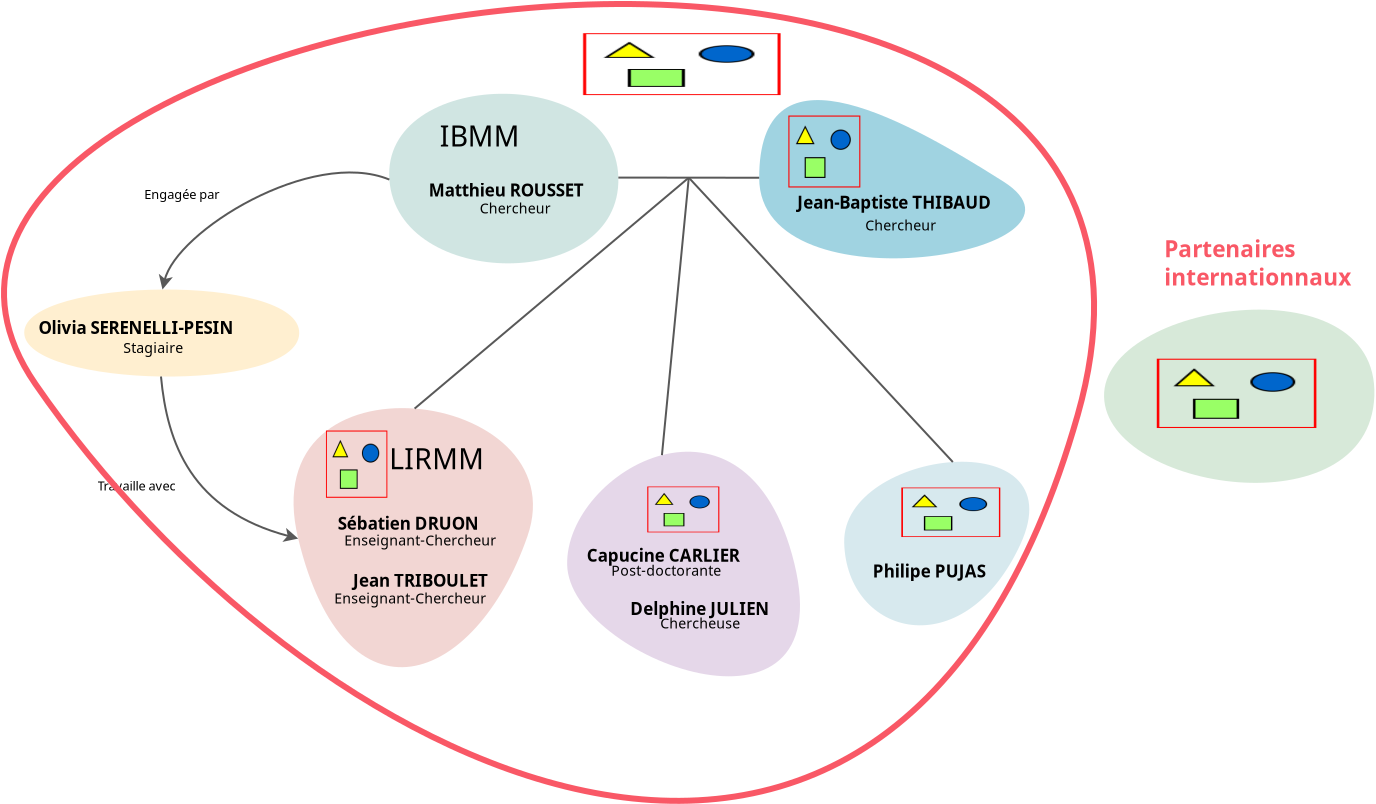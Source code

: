 <?xml version="1.0" encoding="UTF-8"?>
<dia:diagram xmlns:dia="http://www.lysator.liu.se/~alla/dia/">
  <dia:layer name="Arrière-plan" visible="true" connectable="true" active="true">
    <dia:object type="Standard - Beziergon" version="0" id="O0">
      <dia:attribute name="obj_pos">
        <dia:point val="7.339,3.262"/>
      </dia:attribute>
      <dia:attribute name="obj_bb">
        <dia:rectangle val="7.279,-1.079;18.841,7.501"/>
      </dia:attribute>
      <dia:attribute name="bez_points">
        <dia:point val="7.339,3.262"/>
        <dia:point val="7.739,8.814"/>
        <dia:point val="18.939,8.914"/>
        <dia:point val="18.789,3.162"/>
        <dia:point val="18.639,-2.591"/>
        <dia:point val="6.939,-2.291"/>
      </dia:attribute>
      <dia:attribute name="corner_types">
        <dia:enum val="0"/>
        <dia:enum val="0"/>
        <dia:enum val="0"/>
      </dia:attribute>
      <dia:attribute name="line_color">
        <dia:color val="#68cced00"/>
      </dia:attribute>
      <dia:attribute name="line_width">
        <dia:real val="0.1"/>
      </dia:attribute>
      <dia:attribute name="inner_color">
        <dia:color val="#d0e5e2ff"/>
      </dia:attribute>
      <dia:attribute name="show_background">
        <dia:boolean val="true"/>
      </dia:attribute>
      <dia:attribute name="line_style">
        <dia:enum val="4"/>
      </dia:attribute>
      <dia:attribute name="line_join">
        <dia:enum val="2"/>
      </dia:attribute>
    </dia:object>
    <dia:object type="Standard - Text" version="1" id="O1">
      <dia:attribute name="obj_pos">
        <dia:point val="13.264,4.112"/>
      </dia:attribute>
      <dia:attribute name="obj_bb">
        <dia:rectangle val="8.771,3.324;17.758,5.37"/>
      </dia:attribute>
      <dia:attribute name="text">
        <dia:composite type="text">
          <dia:attribute name="string">
            <dia:string>#Matthieu ROUSSET
#</dia:string>
          </dia:attribute>
          <dia:attribute name="font">
            <dia:font family="sans" style="80" name="Helvetica-Bold"/>
          </dia:attribute>
          <dia:attribute name="height">
            <dia:real val="1.058"/>
          </dia:attribute>
          <dia:attribute name="pos">
            <dia:point val="13.264,4.112"/>
          </dia:attribute>
          <dia:attribute name="color">
            <dia:color val="#000000ff"/>
          </dia:attribute>
          <dia:attribute name="alignment">
            <dia:enum val="1"/>
          </dia:attribute>
        </dia:composite>
      </dia:attribute>
      <dia:attribute name="valign">
        <dia:enum val="3"/>
      </dia:attribute>
    </dia:object>
    <dia:object type="Standard - Beziergon" version="0" id="O2">
      <dia:attribute name="obj_pos">
        <dia:point val="16.229,22.525"/>
      </dia:attribute>
      <dia:attribute name="obj_bb">
        <dia:rectangle val="16.178,16.819;27.922,28.149"/>
      </dia:attribute>
      <dia:attribute name="bez_points">
        <dia:point val="16.229,22.525"/>
        <dia:point val="16.339,27.212"/>
        <dia:point val="29.989,32.312"/>
        <dia:point val="27.589,22.459"/>
        <dia:point val="25.189,12.606"/>
        <dia:point val="16.119,17.838"/>
      </dia:attribute>
      <dia:attribute name="corner_types">
        <dia:enum val="0"/>
        <dia:enum val="0"/>
        <dia:enum val="0"/>
      </dia:attribute>
      <dia:attribute name="line_color">
        <dia:color val="#b480c200"/>
      </dia:attribute>
      <dia:attribute name="inner_color">
        <dia:color val="#e5d7e9ff"/>
      </dia:attribute>
      <dia:attribute name="show_background">
        <dia:boolean val="true"/>
      </dia:attribute>
    </dia:object>
    <dia:object type="Standard - Text" version="1" id="O3">
      <dia:attribute name="obj_pos">
        <dia:point val="9.864,1.612"/>
      </dia:attribute>
      <dia:attribute name="obj_bb">
        <dia:rectangle val="9.864,0.302;13.682,1.947"/>
      </dia:attribute>
      <dia:attribute name="text">
        <dia:composite type="text">
          <dia:attribute name="string">
            <dia:string>#IBMM#</dia:string>
          </dia:attribute>
          <dia:attribute name="font">
            <dia:font family="sans" style="0" name="Helvetica"/>
          </dia:attribute>
          <dia:attribute name="height">
            <dia:real val="1.764"/>
          </dia:attribute>
          <dia:attribute name="pos">
            <dia:point val="9.864,1.612"/>
          </dia:attribute>
          <dia:attribute name="color">
            <dia:color val="#000000ff"/>
          </dia:attribute>
          <dia:attribute name="alignment">
            <dia:enum val="0"/>
          </dia:attribute>
        </dia:composite>
      </dia:attribute>
      <dia:attribute name="valign">
        <dia:enum val="3"/>
      </dia:attribute>
    </dia:object>
    <dia:object type="Standard - Text" version="1" id="O4">
      <dia:attribute name="obj_pos">
        <dia:point val="11.864,4.962"/>
      </dia:attribute>
      <dia:attribute name="obj_bb">
        <dia:rectangle val="11.864,4.307;15.524,5.129"/>
      </dia:attribute>
      <dia:attribute name="text">
        <dia:composite type="text">
          <dia:attribute name="string">
            <dia:string>#Chercheur#</dia:string>
          </dia:attribute>
          <dia:attribute name="font">
            <dia:font family="sans" style="0" name="Helvetica"/>
          </dia:attribute>
          <dia:attribute name="height">
            <dia:real val="0.882"/>
          </dia:attribute>
          <dia:attribute name="pos">
            <dia:point val="11.864,4.962"/>
          </dia:attribute>
          <dia:attribute name="color">
            <dia:color val="#000000ff"/>
          </dia:attribute>
          <dia:attribute name="alignment">
            <dia:enum val="0"/>
          </dia:attribute>
        </dia:composite>
      </dia:attribute>
      <dia:attribute name="valign">
        <dia:enum val="3"/>
      </dia:attribute>
    </dia:object>
    <dia:object type="Standard - Text" version="1" id="O5">
      <dia:attribute name="obj_pos">
        <dia:point val="17.209,22.368"/>
      </dia:attribute>
      <dia:attribute name="obj_bb">
        <dia:rectangle val="17.209,21.581;25.892,22.568"/>
      </dia:attribute>
      <dia:attribute name="text">
        <dia:composite type="text">
          <dia:attribute name="string">
            <dia:string>#Capucine CARLIER#</dia:string>
          </dia:attribute>
          <dia:attribute name="font">
            <dia:font family="sans" style="80" name="Helvetica-Bold"/>
          </dia:attribute>
          <dia:attribute name="height">
            <dia:real val="1.058"/>
          </dia:attribute>
          <dia:attribute name="pos">
            <dia:point val="17.209,22.368"/>
          </dia:attribute>
          <dia:attribute name="color">
            <dia:color val="#000000ff"/>
          </dia:attribute>
          <dia:attribute name="alignment">
            <dia:enum val="0"/>
          </dia:attribute>
        </dia:composite>
      </dia:attribute>
      <dia:attribute name="valign">
        <dia:enum val="3"/>
      </dia:attribute>
    </dia:object>
    <dia:object type="Standard - Text" version="1" id="O6">
      <dia:attribute name="obj_pos">
        <dia:point val="18.434,23.068"/>
      </dia:attribute>
      <dia:attribute name="obj_bb">
        <dia:rectangle val="18.434,22.413;24.027,23.236"/>
      </dia:attribute>
      <dia:attribute name="text">
        <dia:composite type="text">
          <dia:attribute name="string">
            <dia:string>#Post-doctorante#</dia:string>
          </dia:attribute>
          <dia:attribute name="font">
            <dia:font family="sans" style="0" name="Helvetica"/>
          </dia:attribute>
          <dia:attribute name="height">
            <dia:real val="0.882"/>
          </dia:attribute>
          <dia:attribute name="pos">
            <dia:point val="18.434,23.068"/>
          </dia:attribute>
          <dia:attribute name="color">
            <dia:color val="#000000ff"/>
          </dia:attribute>
          <dia:attribute name="alignment">
            <dia:enum val="0"/>
          </dia:attribute>
        </dia:composite>
      </dia:attribute>
      <dia:attribute name="valign">
        <dia:enum val="3"/>
      </dia:attribute>
    </dia:object>
    <dia:object type="Standard - Beziergon" version="0" id="O7">
      <dia:attribute name="obj_pos">
        <dia:point val="25.83,3.17"/>
      </dia:attribute>
      <dia:attribute name="obj_bb">
        <dia:rectangle val="25.78,-0.763;39.178,7.251"/>
      </dia:attribute>
      <dia:attribute name="bez_points">
        <dia:point val="25.83,3.17"/>
        <dia:point val="25.821,9.93"/>
        <dia:point val="43.639,6.909"/>
        <dia:point val="38.039,3.359"/>
        <dia:point val="32.439,-0.191"/>
        <dia:point val="25.839,-3.591"/>
      </dia:attribute>
      <dia:attribute name="corner_types">
        <dia:enum val="0"/>
        <dia:enum val="0"/>
        <dia:enum val="0"/>
      </dia:attribute>
      <dia:attribute name="line_color">
        <dia:color val="#00284d00"/>
      </dia:attribute>
      <dia:attribute name="inner_color">
        <dia:color val="#a0d3e1ff"/>
      </dia:attribute>
      <dia:attribute name="show_background">
        <dia:boolean val="true"/>
      </dia:attribute>
    </dia:object>
    <dia:object type="Standard - Text" version="1" id="O8">
      <dia:attribute name="obj_pos">
        <dia:point val="19.379,25.037"/>
      </dia:attribute>
      <dia:attribute name="obj_bb">
        <dia:rectangle val="19.379,24.249;27.059,25.237"/>
      </dia:attribute>
      <dia:attribute name="text">
        <dia:composite type="text">
          <dia:attribute name="string">
            <dia:string>#Delphine JULIEN#</dia:string>
          </dia:attribute>
          <dia:attribute name="font">
            <dia:font family="sans" style="80" name="Helvetica-Bold"/>
          </dia:attribute>
          <dia:attribute name="height">
            <dia:real val="1.058"/>
          </dia:attribute>
          <dia:attribute name="pos">
            <dia:point val="19.379,25.037"/>
          </dia:attribute>
          <dia:attribute name="color">
            <dia:color val="#000000ff"/>
          </dia:attribute>
          <dia:attribute name="alignment">
            <dia:enum val="0"/>
          </dia:attribute>
        </dia:composite>
      </dia:attribute>
      <dia:attribute name="valign">
        <dia:enum val="3"/>
      </dia:attribute>
    </dia:object>
    <dia:object type="Standard - Text" version="1" id="O9">
      <dia:attribute name="obj_pos">
        <dia:point val="20.879,25.706"/>
      </dia:attribute>
      <dia:attribute name="obj_bb">
        <dia:rectangle val="20.879,25.051;25.049,25.873"/>
      </dia:attribute>
      <dia:attribute name="text">
        <dia:composite type="text">
          <dia:attribute name="string">
            <dia:string>#Chercheuse#</dia:string>
          </dia:attribute>
          <dia:attribute name="font">
            <dia:font family="sans" style="0" name="Helvetica"/>
          </dia:attribute>
          <dia:attribute name="height">
            <dia:real val="0.882"/>
          </dia:attribute>
          <dia:attribute name="pos">
            <dia:point val="20.879,25.706"/>
          </dia:attribute>
          <dia:attribute name="color">
            <dia:color val="#000000ff"/>
          </dia:attribute>
          <dia:attribute name="alignment">
            <dia:enum val="0"/>
          </dia:attribute>
        </dia:composite>
      </dia:attribute>
      <dia:attribute name="valign">
        <dia:enum val="3"/>
      </dia:attribute>
    </dia:object>
    <dia:object type="Standard - Text" version="1" id="O10">
      <dia:attribute name="obj_pos">
        <dia:point val="32.578,4.723"/>
      </dia:attribute>
      <dia:attribute name="obj_bb">
        <dia:rectangle val="27.088,3.936;38.068,4.923"/>
      </dia:attribute>
      <dia:attribute name="text">
        <dia:composite type="text">
          <dia:attribute name="string">
            <dia:string>#Jean-Baptiste THIBAUD#</dia:string>
          </dia:attribute>
          <dia:attribute name="font">
            <dia:font family="sans" style="80" name="Helvetica-Bold"/>
          </dia:attribute>
          <dia:attribute name="height">
            <dia:real val="1.058"/>
          </dia:attribute>
          <dia:attribute name="pos">
            <dia:point val="32.578,4.723"/>
          </dia:attribute>
          <dia:attribute name="color">
            <dia:color val="#000000ff"/>
          </dia:attribute>
          <dia:attribute name="alignment">
            <dia:enum val="1"/>
          </dia:attribute>
        </dia:composite>
      </dia:attribute>
      <dia:attribute name="valign">
        <dia:enum val="3"/>
      </dia:attribute>
    </dia:object>
    <dia:object type="Standard - Text" version="1" id="O11">
      <dia:attribute name="obj_pos">
        <dia:point val="25.889,10.581"/>
      </dia:attribute>
      <dia:attribute name="obj_bb">
        <dia:rectangle val="25.889,9.986;25.889,10.733"/>
      </dia:attribute>
      <dia:attribute name="text">
        <dia:composite type="text">
          <dia:attribute name="string">
            <dia:string>##</dia:string>
          </dia:attribute>
          <dia:attribute name="font">
            <dia:font family="sans" style="0" name="Helvetica"/>
          </dia:attribute>
          <dia:attribute name="height">
            <dia:real val="0.8"/>
          </dia:attribute>
          <dia:attribute name="pos">
            <dia:point val="25.889,10.581"/>
          </dia:attribute>
          <dia:attribute name="color">
            <dia:color val="#000000ff"/>
          </dia:attribute>
          <dia:attribute name="alignment">
            <dia:enum val="0"/>
          </dia:attribute>
        </dia:composite>
      </dia:attribute>
      <dia:attribute name="valign">
        <dia:enum val="3"/>
      </dia:attribute>
    </dia:object>
    <dia:object type="Standard - Text" version="1" id="O12">
      <dia:attribute name="obj_pos">
        <dia:point val="31.129,5.806"/>
      </dia:attribute>
      <dia:attribute name="obj_bb">
        <dia:rectangle val="31.129,5.151;34.789,5.973"/>
      </dia:attribute>
      <dia:attribute name="text">
        <dia:composite type="text">
          <dia:attribute name="string">
            <dia:string>#Chercheur#</dia:string>
          </dia:attribute>
          <dia:attribute name="font">
            <dia:font family="sans" style="0" name="Helvetica"/>
          </dia:attribute>
          <dia:attribute name="height">
            <dia:real val="0.882"/>
          </dia:attribute>
          <dia:attribute name="pos">
            <dia:point val="31.129,5.806"/>
          </dia:attribute>
          <dia:attribute name="color">
            <dia:color val="#000000ff"/>
          </dia:attribute>
          <dia:attribute name="alignment">
            <dia:enum val="0"/>
          </dia:attribute>
        </dia:composite>
      </dia:attribute>
      <dia:attribute name="valign">
        <dia:enum val="3"/>
      </dia:attribute>
    </dia:object>
    <dia:object type="Standard - Beziergon" version="0" id="O13">
      <dia:attribute name="obj_pos">
        <dia:point val="2.781,21.212"/>
      </dia:attribute>
      <dia:attribute name="obj_bb">
        <dia:rectangle val="2.498,14.638;14.569,27.693"/>
      </dia:attribute>
      <dia:attribute name="bez_points">
        <dia:point val="2.781,21.212"/>
        <dia:point val="5.139,30.959"/>
        <dia:point val="11.639,28.559"/>
        <dia:point val="14.239,21.109"/>
        <dia:point val="16.839,13.659"/>
        <dia:point val="0.422,11.466"/>
      </dia:attribute>
      <dia:attribute name="corner_types">
        <dia:enum val="0"/>
        <dia:enum val="0"/>
        <dia:enum val="0"/>
      </dia:attribute>
      <dia:attribute name="line_color">
        <dia:color val="#da808000"/>
      </dia:attribute>
      <dia:attribute name="inner_color">
        <dia:color val="#f2d6d3ff"/>
      </dia:attribute>
      <dia:attribute name="show_background">
        <dia:boolean val="true"/>
      </dia:attribute>
      <dia:attribute name="line_style">
        <dia:enum val="4"/>
      </dia:attribute>
    </dia:object>
    <dia:object type="Standard - Text" version="1" id="O14">
      <dia:attribute name="obj_pos">
        <dia:point val="7.329,17.748"/>
      </dia:attribute>
      <dia:attribute name="obj_bb">
        <dia:rectangle val="7.329,16.438;11.944,18.083"/>
      </dia:attribute>
      <dia:attribute name="text">
        <dia:composite type="text">
          <dia:attribute name="string">
            <dia:string>#LIRMM#</dia:string>
          </dia:attribute>
          <dia:attribute name="font">
            <dia:font family="sans" style="0" name="Helvetica"/>
          </dia:attribute>
          <dia:attribute name="height">
            <dia:real val="1.764"/>
          </dia:attribute>
          <dia:attribute name="pos">
            <dia:point val="7.329,17.748"/>
          </dia:attribute>
          <dia:attribute name="color">
            <dia:color val="#000000ff"/>
          </dia:attribute>
          <dia:attribute name="alignment">
            <dia:enum val="0"/>
          </dia:attribute>
        </dia:composite>
      </dia:attribute>
      <dia:attribute name="valign">
        <dia:enum val="3"/>
      </dia:attribute>
    </dia:object>
    <dia:object type="Standard - Text" version="1" id="O15">
      <dia:attribute name="obj_pos">
        <dia:point val="8.278,20.773"/>
      </dia:attribute>
      <dia:attribute name="obj_bb">
        <dia:rectangle val="4.278,19.986;12.278,20.973"/>
      </dia:attribute>
      <dia:attribute name="text">
        <dia:composite type="text">
          <dia:attribute name="string">
            <dia:string>#Sébatien DRUON#</dia:string>
          </dia:attribute>
          <dia:attribute name="font">
            <dia:font family="sans" style="80" name="Helvetica-Bold"/>
          </dia:attribute>
          <dia:attribute name="height">
            <dia:real val="1.058"/>
          </dia:attribute>
          <dia:attribute name="pos">
            <dia:point val="8.278,20.773"/>
          </dia:attribute>
          <dia:attribute name="color">
            <dia:color val="#000000ff"/>
          </dia:attribute>
          <dia:attribute name="alignment">
            <dia:enum val="1"/>
          </dia:attribute>
        </dia:composite>
      </dia:attribute>
      <dia:attribute name="valign">
        <dia:enum val="3"/>
      </dia:attribute>
    </dia:object>
    <dia:object type="Standard - Text" version="1" id="O16">
      <dia:attribute name="obj_pos">
        <dia:point val="5.079,21.556"/>
      </dia:attribute>
      <dia:attribute name="obj_bb">
        <dia:rectangle val="5.079,20.901;12.937,21.723"/>
      </dia:attribute>
      <dia:attribute name="text">
        <dia:composite type="text">
          <dia:attribute name="string">
            <dia:string>#Enseignant-Chercheur#</dia:string>
          </dia:attribute>
          <dia:attribute name="font">
            <dia:font family="sans" style="0" name="Helvetica"/>
          </dia:attribute>
          <dia:attribute name="height">
            <dia:real val="0.882"/>
          </dia:attribute>
          <dia:attribute name="pos">
            <dia:point val="5.079,21.556"/>
          </dia:attribute>
          <dia:attribute name="color">
            <dia:color val="#000000ff"/>
          </dia:attribute>
          <dia:attribute name="alignment">
            <dia:enum val="0"/>
          </dia:attribute>
        </dia:composite>
      </dia:attribute>
      <dia:attribute name="valign">
        <dia:enum val="3"/>
      </dia:attribute>
    </dia:object>
    <dia:object type="Standard - Text" version="1" id="O17">
      <dia:attribute name="obj_pos">
        <dia:point val="8.894,23.623"/>
      </dia:attribute>
      <dia:attribute name="obj_bb">
        <dia:rectangle val="5.068,22.836;12.72,23.823"/>
      </dia:attribute>
      <dia:attribute name="text">
        <dia:composite type="text">
          <dia:attribute name="string">
            <dia:string>#Jean TRIBOULET#</dia:string>
          </dia:attribute>
          <dia:attribute name="font">
            <dia:font family="sans" style="80" name="Helvetica-Bold"/>
          </dia:attribute>
          <dia:attribute name="height">
            <dia:real val="1.058"/>
          </dia:attribute>
          <dia:attribute name="pos">
            <dia:point val="8.894,23.623"/>
          </dia:attribute>
          <dia:attribute name="color">
            <dia:color val="#000000ff"/>
          </dia:attribute>
          <dia:attribute name="alignment">
            <dia:enum val="1"/>
          </dia:attribute>
        </dia:composite>
      </dia:attribute>
      <dia:attribute name="valign">
        <dia:enum val="3"/>
      </dia:attribute>
    </dia:object>
    <dia:object type="Standard - Text" version="1" id="O18">
      <dia:attribute name="obj_pos">
        <dia:point val="4.579,24.456"/>
      </dia:attribute>
      <dia:attribute name="obj_bb">
        <dia:rectangle val="4.579,23.801;12.437,24.623"/>
      </dia:attribute>
      <dia:attribute name="text">
        <dia:composite type="text">
          <dia:attribute name="string">
            <dia:string>#Enseignant-Chercheur#</dia:string>
          </dia:attribute>
          <dia:attribute name="font">
            <dia:font family="sans" style="0" name="Helvetica"/>
          </dia:attribute>
          <dia:attribute name="height">
            <dia:real val="0.882"/>
          </dia:attribute>
          <dia:attribute name="pos">
            <dia:point val="4.579,24.456"/>
          </dia:attribute>
          <dia:attribute name="color">
            <dia:color val="#000000ff"/>
          </dia:attribute>
          <dia:attribute name="alignment">
            <dia:enum val="0"/>
          </dia:attribute>
        </dia:composite>
      </dia:attribute>
      <dia:attribute name="valign">
        <dia:enum val="3"/>
      </dia:attribute>
    </dia:object>
    <dia:object type="Standard - Beziergon" version="0" id="O19">
      <dia:attribute name="obj_pos">
        <dia:point val="30.081,21.412"/>
      </dia:attribute>
      <dia:attribute name="obj_bb">
        <dia:rectangle val="30.03,17.32;39.386,25.6"/>
      </dia:attribute>
      <dia:attribute name="bez_points">
        <dia:point val="30.081,21.412"/>
        <dia:point val="30.191,26.099"/>
        <dia:point val="36.042,27.667"/>
        <dia:point val="38.891,21.499"/>
        <dia:point val="41.739,15.331"/>
        <dia:point val="29.971,16.726"/>
      </dia:attribute>
      <dia:attribute name="corner_types">
        <dia:enum val="0"/>
        <dia:enum val="0"/>
        <dia:enum val="0"/>
      </dia:attribute>
      <dia:attribute name="line_color">
        <dia:color val="#27acd600"/>
      </dia:attribute>
      <dia:attribute name="inner_color">
        <dia:color val="#d7e9eeff"/>
      </dia:attribute>
      <dia:attribute name="show_background">
        <dia:boolean val="true"/>
      </dia:attribute>
    </dia:object>
    <dia:object type="Standard - Text" version="1" id="O20">
      <dia:attribute name="obj_pos">
        <dia:point val="34.336,23.156"/>
      </dia:attribute>
      <dia:attribute name="obj_bb">
        <dia:rectangle val="31.108,22.368;37.563,24.414"/>
      </dia:attribute>
      <dia:attribute name="text">
        <dia:composite type="text">
          <dia:attribute name="string">
            <dia:string>#Philipe PUJAS
#</dia:string>
          </dia:attribute>
          <dia:attribute name="font">
            <dia:font family="sans" style="80" name="Helvetica-Bold"/>
          </dia:attribute>
          <dia:attribute name="height">
            <dia:real val="1.058"/>
          </dia:attribute>
          <dia:attribute name="pos">
            <dia:point val="34.336,23.156"/>
          </dia:attribute>
          <dia:attribute name="color">
            <dia:color val="#000000ff"/>
          </dia:attribute>
          <dia:attribute name="alignment">
            <dia:enum val="1"/>
          </dia:attribute>
        </dia:composite>
      </dia:attribute>
      <dia:attribute name="valign">
        <dia:enum val="3"/>
      </dia:attribute>
    </dia:object>
    <dia:object type="Standard - Image" version="0" id="O21">
      <dia:attribute name="obj_pos">
        <dia:point val="27.289,0.059"/>
      </dia:attribute>
      <dia:attribute name="obj_bb">
        <dia:rectangle val="27.289,0.059;30.889,3.659"/>
      </dia:attribute>
      <dia:attribute name="elem_corner">
        <dia:point val="27.289,0.059"/>
      </dia:attribute>
      <dia:attribute name="elem_width">
        <dia:real val="3.6"/>
      </dia:attribute>
      <dia:attribute name="elem_height">
        <dia:real val="3.6"/>
      </dia:attribute>
      <dia:attribute name="draw_border">
        <dia:boolean val="false"/>
      </dia:attribute>
      <dia:attribute name="keep_aspect">
        <dia:boolean val="true"/>
      </dia:attribute>
      <dia:attribute name="file">
        <dia:string>#/home/olivia/superbeelive/rapport/images/logo/cnrs_logo.png#</dia:string>
      </dia:attribute>
    </dia:object>
    <dia:object type="Standard - Image" version="0" id="O22">
      <dia:attribute name="obj_pos">
        <dia:point val="4.169,15.809"/>
      </dia:attribute>
      <dia:attribute name="obj_bb">
        <dia:rectangle val="4.169,15.809;7.239,19.173"/>
      </dia:attribute>
      <dia:attribute name="elem_corner">
        <dia:point val="4.169,15.809"/>
      </dia:attribute>
      <dia:attribute name="elem_width">
        <dia:real val="3.07"/>
      </dia:attribute>
      <dia:attribute name="elem_height">
        <dia:real val="3.364"/>
      </dia:attribute>
      <dia:attribute name="draw_border">
        <dia:boolean val="false"/>
      </dia:attribute>
      <dia:attribute name="keep_aspect">
        <dia:boolean val="true"/>
      </dia:attribute>
      <dia:attribute name="file">
        <dia:string>#/home/olivia/superbeelive/rapport/images/logo/logo_lirmm.png#</dia:string>
      </dia:attribute>
    </dia:object>
    <dia:object type="Standard - Image" version="0" id="O23">
      <dia:attribute name="obj_pos">
        <dia:point val="20.234,18.609"/>
      </dia:attribute>
      <dia:attribute name="obj_bb">
        <dia:rectangle val="20.234,18.609;23.839,20.902"/>
      </dia:attribute>
      <dia:attribute name="elem_corner">
        <dia:point val="20.234,18.609"/>
      </dia:attribute>
      <dia:attribute name="elem_width">
        <dia:real val="3.605"/>
      </dia:attribute>
      <dia:attribute name="elem_height">
        <dia:real val="2.293"/>
      </dia:attribute>
      <dia:attribute name="draw_border">
        <dia:boolean val="false"/>
      </dia:attribute>
      <dia:attribute name="keep_aspect">
        <dia:boolean val="true"/>
      </dia:attribute>
      <dia:attribute name="file">
        <dia:string>#/home/olivia/superbeelive/rapport/images/logo/logo_lmgc.png#</dia:string>
      </dia:attribute>
    </dia:object>
    <dia:object type="Standard - Image" version="0" id="O24">
      <dia:attribute name="obj_pos">
        <dia:point val="32.939,18.659"/>
      </dia:attribute>
      <dia:attribute name="obj_bb">
        <dia:rectangle val="32.939,18.659;37.889,21.134"/>
      </dia:attribute>
      <dia:attribute name="elem_corner">
        <dia:point val="32.939,18.659"/>
      </dia:attribute>
      <dia:attribute name="elem_width">
        <dia:real val="4.95"/>
      </dia:attribute>
      <dia:attribute name="elem_height">
        <dia:real val="2.475"/>
      </dia:attribute>
      <dia:attribute name="draw_border">
        <dia:boolean val="false"/>
      </dia:attribute>
      <dia:attribute name="keep_aspect">
        <dia:boolean val="true"/>
      </dia:attribute>
      <dia:attribute name="file">
        <dia:string>#/home/olivia/superbeelive/rapport/images/logo/logo_iutbeziers.png#</dia:string>
      </dia:attribute>
    </dia:object>
    <dia:object type="Standard - Line" version="0" id="O25">
      <dia:attribute name="obj_pos">
        <dia:point val="18.789,3.162"/>
      </dia:attribute>
      <dia:attribute name="obj_bb">
        <dia:rectangle val="18.739,3.112;25.88,3.22"/>
      </dia:attribute>
      <dia:attribute name="conn_endpoints">
        <dia:point val="18.789,3.162"/>
        <dia:point val="25.83,3.17"/>
      </dia:attribute>
      <dia:attribute name="numcp">
        <dia:int val="1"/>
      </dia:attribute>
      <dia:attribute name="line_color">
        <dia:color val="#585858ff"/>
      </dia:attribute>
      <dia:connections>
        <dia:connection handle="0" to="O0" connection="2"/>
        <dia:connection handle="1" to="O7" connection="0"/>
      </dia:connections>
    </dia:object>
    <dia:object type="Standard - Line" version="0" id="O26">
      <dia:attribute name="obj_pos">
        <dia:point val="22.31,3.166"/>
      </dia:attribute>
      <dia:attribute name="obj_bb">
        <dia:rectangle val="8.53,3.095;22.38,14.782"/>
      </dia:attribute>
      <dia:attribute name="conn_endpoints">
        <dia:point val="22.31,3.166"/>
        <dia:point val="8.601,14.712"/>
      </dia:attribute>
      <dia:attribute name="numcp">
        <dia:int val="1"/>
      </dia:attribute>
      <dia:attribute name="line_color">
        <dia:color val="#585858ff"/>
      </dia:attribute>
      <dia:connections>
        <dia:connection handle="0" to="O25" connection="0"/>
        <dia:connection handle="1" to="O13" connection="3"/>
      </dia:connections>
    </dia:object>
    <dia:object type="Standard - Line" version="0" id="O27">
      <dia:attribute name="obj_pos">
        <dia:point val="22.31,3.166"/>
      </dia:attribute>
      <dia:attribute name="obj_bb">
        <dia:rectangle val="20.913,3.111;22.364,17.094"/>
      </dia:attribute>
      <dia:attribute name="conn_endpoints">
        <dia:point val="22.31,3.166"/>
        <dia:point val="20.968,17.04"/>
      </dia:attribute>
      <dia:attribute name="numcp">
        <dia:int val="1"/>
      </dia:attribute>
      <dia:attribute name="line_color">
        <dia:color val="#585858ff"/>
      </dia:attribute>
      <dia:connections>
        <dia:connection handle="0" to="O25" connection="0"/>
        <dia:connection handle="1" to="O2" connection="3"/>
      </dia:connections>
    </dia:object>
    <dia:object type="Standard - Line" version="0" id="O28">
      <dia:attribute name="obj_pos">
        <dia:point val="22.31,3.166"/>
      </dia:attribute>
      <dia:attribute name="obj_bb">
        <dia:rectangle val="22.239,3.095;35.583,17.456"/>
      </dia:attribute>
      <dia:attribute name="conn_endpoints">
        <dia:point val="22.31,3.166"/>
        <dia:point val="35.513,17.385"/>
      </dia:attribute>
      <dia:attribute name="numcp">
        <dia:int val="1"/>
      </dia:attribute>
      <dia:attribute name="line_color">
        <dia:color val="#585858ff"/>
      </dia:attribute>
      <dia:connections>
        <dia:connection handle="0" to="O25" connection="0"/>
        <dia:connection handle="1" to="O19" connection="3"/>
      </dia:connections>
    </dia:object>
    <dia:object type="Standard - Image" version="0" id="O29">
      <dia:attribute name="obj_pos">
        <dia:point val="17.026,-4.057"/>
      </dia:attribute>
      <dia:attribute name="obj_bb">
        <dia:rectangle val="17.026,-4.057;26.904,-0.962"/>
      </dia:attribute>
      <dia:attribute name="elem_corner">
        <dia:point val="17.026,-4.057"/>
      </dia:attribute>
      <dia:attribute name="elem_width">
        <dia:real val="9.877"/>
      </dia:attribute>
      <dia:attribute name="elem_height">
        <dia:real val="3.095"/>
      </dia:attribute>
      <dia:attribute name="draw_border">
        <dia:boolean val="false"/>
      </dia:attribute>
      <dia:attribute name="keep_aspect">
        <dia:boolean val="true"/>
      </dia:attribute>
      <dia:attribute name="file">
        <dia:string>#/home/olivia/superbeelive/rapport/images/logo/um_logo.png#</dia:string>
      </dia:attribute>
    </dia:object>
    <dia:object type="Standard - Beziergon" version="0" id="O30">
      <dia:attribute name="obj_pos">
        <dia:point val="2.832,10.959"/>
      </dia:attribute>
      <dia:attribute name="obj_bb">
        <dia:rectangle val="-10.968,8.708;2.883,13.162"/>
      </dia:attribute>
      <dia:attribute name="bez_points">
        <dia:point val="2.832,10.959"/>
        <dia:point val="2.932,7.909"/>
        <dia:point val="-10.918,8.159"/>
        <dia:point val="-10.918,10.909"/>
        <dia:point val="-10.918,13.659"/>
        <dia:point val="2.732,14.009"/>
      </dia:attribute>
      <dia:attribute name="corner_types">
        <dia:enum val="0"/>
        <dia:enum val="0"/>
        <dia:enum val="0"/>
      </dia:attribute>
      <dia:attribute name="line_color">
        <dia:color val="#f4ffc300"/>
      </dia:attribute>
      <dia:attribute name="inner_color">
        <dia:color val="#ffefd0ff"/>
      </dia:attribute>
      <dia:attribute name="show_background">
        <dia:boolean val="true"/>
      </dia:attribute>
    </dia:object>
    <dia:object type="Standard - Text" version="1" id="O31">
      <dia:attribute name="obj_pos">
        <dia:point val="-10.206,10.983"/>
      </dia:attribute>
      <dia:attribute name="obj_bb">
        <dia:rectangle val="-10.206,10.196;1.084,11.183"/>
      </dia:attribute>
      <dia:attribute name="text">
        <dia:composite type="text">
          <dia:attribute name="string">
            <dia:string>#Olivia SERENELLI-PESIN#</dia:string>
          </dia:attribute>
          <dia:attribute name="font">
            <dia:font family="sans" style="80" name="Helvetica-Bold"/>
          </dia:attribute>
          <dia:attribute name="height">
            <dia:real val="1.058"/>
          </dia:attribute>
          <dia:attribute name="pos">
            <dia:point val="-10.206,10.983"/>
          </dia:attribute>
          <dia:attribute name="color">
            <dia:color val="#000000ff"/>
          </dia:attribute>
          <dia:attribute name="alignment">
            <dia:enum val="0"/>
          </dia:attribute>
        </dia:composite>
      </dia:attribute>
      <dia:attribute name="valign">
        <dia:enum val="3"/>
      </dia:attribute>
    </dia:object>
    <dia:object type="Standard - Text" version="1" id="O32">
      <dia:attribute name="obj_pos">
        <dia:point val="-5.962,11.934"/>
      </dia:attribute>
      <dia:attribute name="obj_bb">
        <dia:rectangle val="-5.962,11.279;-2.824,12.101"/>
      </dia:attribute>
      <dia:attribute name="text">
        <dia:composite type="text">
          <dia:attribute name="string">
            <dia:string>#Stagiaire#</dia:string>
          </dia:attribute>
          <dia:attribute name="font">
            <dia:font family="sans" style="0" name="Helvetica"/>
          </dia:attribute>
          <dia:attribute name="height">
            <dia:real val="0.882"/>
          </dia:attribute>
          <dia:attribute name="pos">
            <dia:point val="-5.962,11.934"/>
          </dia:attribute>
          <dia:attribute name="color">
            <dia:color val="#000000ff"/>
          </dia:attribute>
          <dia:attribute name="alignment">
            <dia:enum val="0"/>
          </dia:attribute>
        </dia:composite>
      </dia:attribute>
      <dia:attribute name="valign">
        <dia:enum val="3"/>
      </dia:attribute>
    </dia:object>
    <dia:object type="Standard - BezierLine" version="0" id="O33">
      <dia:attribute name="obj_pos">
        <dia:point val="7.339,3.262"/>
      </dia:attribute>
      <dia:attribute name="obj_bb">
        <dia:rectangle val="-4.19,2.856;7.405,8.759"/>
      </dia:attribute>
      <dia:attribute name="bez_points">
        <dia:point val="7.339,3.262"/>
        <dia:point val="3.439,1.659"/>
        <dia:point val="-3.318,5.859"/>
        <dia:point val="-4.005,8.759"/>
      </dia:attribute>
      <dia:attribute name="corner_types">
        <dia:enum val="0"/>
        <dia:enum val="0"/>
      </dia:attribute>
      <dia:attribute name="line_color">
        <dia:color val="#585858ff"/>
      </dia:attribute>
      <dia:attribute name="end_arrow">
        <dia:enum val="22"/>
      </dia:attribute>
      <dia:attribute name="end_arrow_length">
        <dia:real val="0.5"/>
      </dia:attribute>
      <dia:attribute name="end_arrow_width">
        <dia:real val="0.5"/>
      </dia:attribute>
      <dia:connections>
        <dia:connection handle="0" to="O0" connection="0"/>
        <dia:connection handle="3" to="O30" connection="1"/>
      </dia:connections>
    </dia:object>
    <dia:object type="Standard - BezierLine" version="0" id="O34">
      <dia:attribute name="obj_pos">
        <dia:point val="-4.08,13.109"/>
      </dia:attribute>
      <dia:attribute name="obj_bb">
        <dia:rectangle val="-4.135,13.055;2.781,21.378"/>
      </dia:attribute>
      <dia:attribute name="bez_points">
        <dia:point val="-4.08,13.109"/>
        <dia:point val="-3.768,16.459"/>
        <dia:point val="-2.561,19.809"/>
        <dia:point val="2.781,21.212"/>
      </dia:attribute>
      <dia:attribute name="corner_types">
        <dia:enum val="0"/>
        <dia:enum val="0"/>
      </dia:attribute>
      <dia:attribute name="line_color">
        <dia:color val="#585858ff"/>
      </dia:attribute>
      <dia:attribute name="end_arrow">
        <dia:enum val="22"/>
      </dia:attribute>
      <dia:attribute name="end_arrow_length">
        <dia:real val="0.5"/>
      </dia:attribute>
      <dia:attribute name="end_arrow_width">
        <dia:real val="0.5"/>
      </dia:attribute>
      <dia:connections>
        <dia:connection handle="0" to="O30" connection="3"/>
        <dia:connection handle="3" to="O13" connection="0"/>
      </dia:connections>
    </dia:object>
    <dia:object type="Standard - Beziergon" version="0" id="O35">
      <dia:attribute name="obj_pos">
        <dia:point val="43.074,14.117"/>
      </dia:attribute>
      <dia:attribute name="obj_bb">
        <dia:rectangle val="43.024,9.714;56.642,18.477"/>
      </dia:attribute>
      <dia:attribute name="bez_points">
        <dia:point val="43.074,14.117"/>
        <dia:point val="43.184,18.804"/>
        <dia:point val="56.343,20.849"/>
        <dia:point val="56.588,14.079"/>
        <dia:point val="56.834,7.308"/>
        <dia:point val="42.964,9.431"/>
      </dia:attribute>
      <dia:attribute name="corner_types">
        <dia:enum val="0"/>
        <dia:enum val="0"/>
        <dia:enum val="0"/>
      </dia:attribute>
      <dia:attribute name="line_color">
        <dia:color val="#b480c200"/>
      </dia:attribute>
      <dia:attribute name="inner_color">
        <dia:color val="#d7e9d9ff"/>
      </dia:attribute>
      <dia:attribute name="show_background">
        <dia:boolean val="true"/>
      </dia:attribute>
    </dia:object>
    <dia:object type="Standard - Image" version="0" id="O36">
      <dia:attribute name="obj_pos">
        <dia:point val="45.713,12.218"/>
      </dia:attribute>
      <dia:attribute name="obj_bb">
        <dia:rectangle val="45.713,12.218;53.688,15.684"/>
      </dia:attribute>
      <dia:attribute name="elem_corner">
        <dia:point val="45.713,12.218"/>
      </dia:attribute>
      <dia:attribute name="elem_width">
        <dia:real val="7.976"/>
      </dia:attribute>
      <dia:attribute name="elem_height">
        <dia:real val="3.466"/>
      </dia:attribute>
      <dia:attribute name="draw_border">
        <dia:boolean val="false"/>
      </dia:attribute>
      <dia:attribute name="keep_aspect">
        <dia:boolean val="true"/>
      </dia:attribute>
      <dia:attribute name="file">
        <dia:string>#/home/olivia/superbeelive/rapport/images/logo/universite_wageningen.png#</dia:string>
      </dia:attribute>
    </dia:object>
    <dia:object type="Standard - Text" version="1" id="O37">
      <dia:attribute name="obj_pos">
        <dia:point val="46.089,7.144"/>
      </dia:attribute>
      <dia:attribute name="obj_bb">
        <dia:rectangle val="46.089,6.094;56.307,8.822"/>
      </dia:attribute>
      <dia:attribute name="text">
        <dia:composite type="text">
          <dia:attribute name="string">
            <dia:string>#Partenaires 
internationnaux#</dia:string>
          </dia:attribute>
          <dia:attribute name="font">
            <dia:font family="sans" style="80" name="Helvetica-Bold"/>
          </dia:attribute>
          <dia:attribute name="height">
            <dia:real val="1.411"/>
          </dia:attribute>
          <dia:attribute name="pos">
            <dia:point val="46.089,7.144"/>
          </dia:attribute>
          <dia:attribute name="color">
            <dia:color val="#f95866ff"/>
          </dia:attribute>
          <dia:attribute name="alignment">
            <dia:enum val="0"/>
          </dia:attribute>
        </dia:composite>
      </dia:attribute>
      <dia:attribute name="valign">
        <dia:enum val="3"/>
      </dia:attribute>
    </dia:object>
    <dia:object type="Standard - Text" version="1" id="O38">
      <dia:attribute name="obj_pos">
        <dia:point val="-4.916,4.23"/>
      </dia:attribute>
      <dia:attribute name="obj_bb">
        <dia:rectangle val="-4.916,3.635;-0.841,4.383"/>
      </dia:attribute>
      <dia:attribute name="text">
        <dia:composite type="text">
          <dia:attribute name="string">
            <dia:string>#Engagée par#</dia:string>
          </dia:attribute>
          <dia:attribute name="font">
            <dia:font family="sans" style="0" name="Helvetica"/>
          </dia:attribute>
          <dia:attribute name="height">
            <dia:real val="0.8"/>
          </dia:attribute>
          <dia:attribute name="pos">
            <dia:point val="-4.916,4.23"/>
          </dia:attribute>
          <dia:attribute name="color">
            <dia:color val="#000000ff"/>
          </dia:attribute>
          <dia:attribute name="alignment">
            <dia:enum val="0"/>
          </dia:attribute>
        </dia:composite>
      </dia:attribute>
      <dia:attribute name="valign">
        <dia:enum val="3"/>
      </dia:attribute>
    </dia:object>
    <dia:object type="Standard - Text" version="1" id="O39">
      <dia:attribute name="obj_pos">
        <dia:point val="-7.254,18.811"/>
      </dia:attribute>
      <dia:attribute name="obj_bb">
        <dia:rectangle val="-7.254,18.216;-2.881,18.963"/>
      </dia:attribute>
      <dia:attribute name="text">
        <dia:composite type="text">
          <dia:attribute name="string">
            <dia:string>#Travaille avec#</dia:string>
          </dia:attribute>
          <dia:attribute name="font">
            <dia:font family="sans" style="0" name="Helvetica"/>
          </dia:attribute>
          <dia:attribute name="height">
            <dia:real val="0.8"/>
          </dia:attribute>
          <dia:attribute name="pos">
            <dia:point val="-7.254,18.811"/>
          </dia:attribute>
          <dia:attribute name="color">
            <dia:color val="#000000ff"/>
          </dia:attribute>
          <dia:attribute name="alignment">
            <dia:enum val="0"/>
          </dia:attribute>
        </dia:composite>
      </dia:attribute>
      <dia:attribute name="valign">
        <dia:enum val="3"/>
      </dia:attribute>
    </dia:object>
    <dia:object type="Standard - Beziergon" version="0" id="O40">
      <dia:attribute name="obj_pos">
        <dia:point val="41.754,15.036"/>
      </dia:attribute>
      <dia:attribute name="obj_bb">
        <dia:rectangle val="-12.079,-5.667;42.725,34.476"/>
      </dia:attribute>
      <dia:attribute name="bez_points">
        <dia:point val="41.754,15.036"/>
        <dia:point val="51.158,-17.986"/>
        <dia:point val="-23.562,-5.692"/>
        <dia:point val="-10.36,13.48"/>
        <dia:point val="2.842,32.653"/>
        <dia:point val="32.349,48.058"/>
      </dia:attribute>
      <dia:attribute name="corner_types">
        <dia:enum val="0"/>
        <dia:enum val="0"/>
        <dia:enum val="0"/>
      </dia:attribute>
      <dia:attribute name="line_color">
        <dia:color val="#f95866ff"/>
      </dia:attribute>
      <dia:attribute name="line_width">
        <dia:real val="0.3"/>
      </dia:attribute>
      <dia:attribute name="inner_color">
        <dia:color val="#f1757500"/>
      </dia:attribute>
      <dia:attribute name="show_background">
        <dia:boolean val="true"/>
      </dia:attribute>
    </dia:object>
  </dia:layer>
</dia:diagram>
